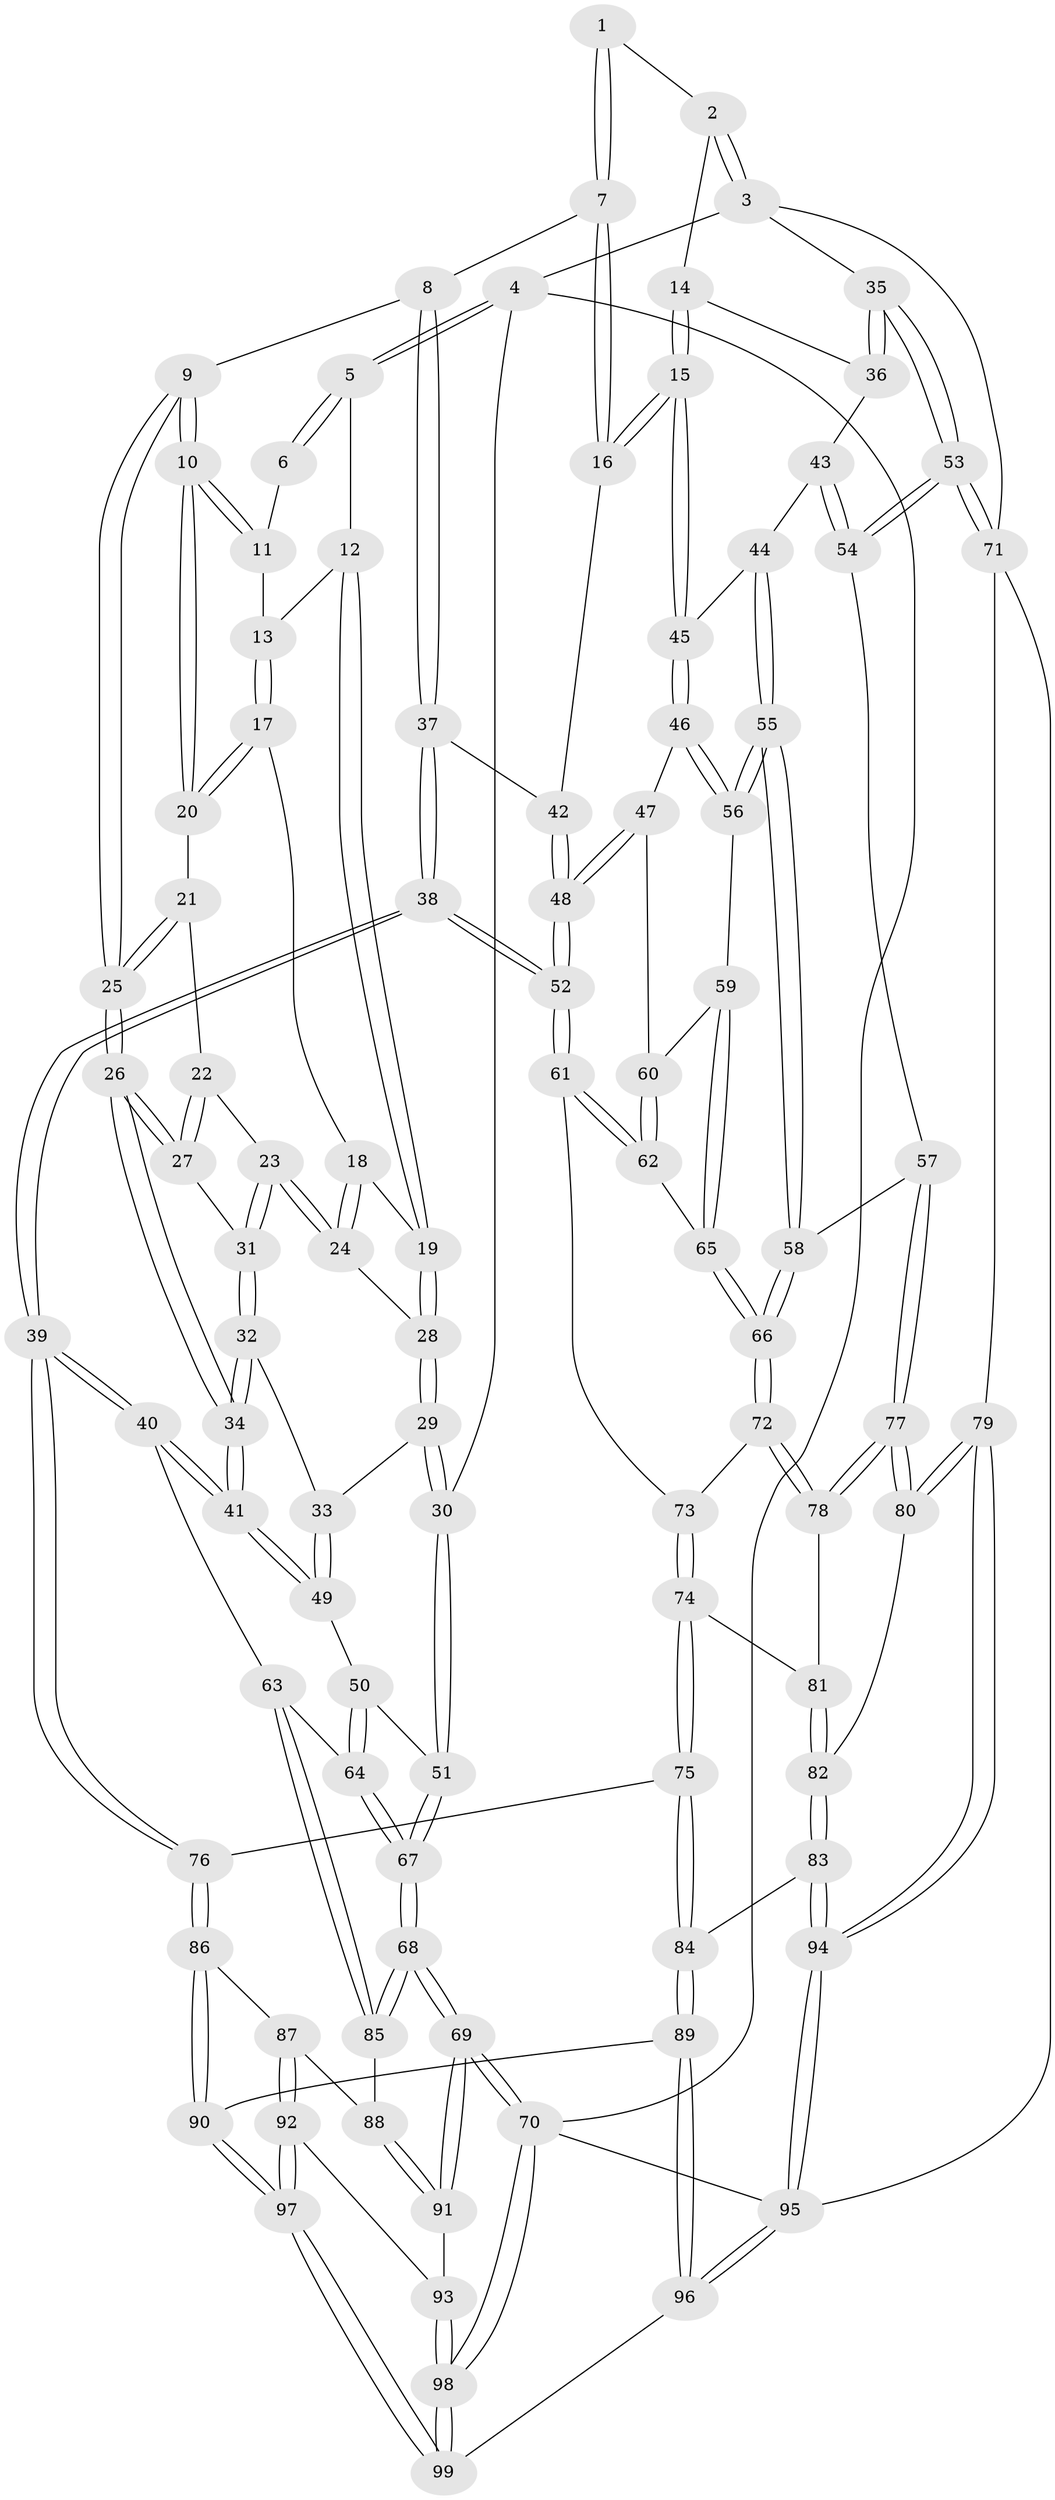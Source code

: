 // coarse degree distribution, {3: 0.15254237288135594, 4: 0.3389830508474576, 7: 0.01694915254237288, 5: 0.4067796610169492, 6: 0.0847457627118644}
// Generated by graph-tools (version 1.1) at 2025/24/03/03/25 07:24:38]
// undirected, 99 vertices, 244 edges
graph export_dot {
graph [start="1"]
  node [color=gray90,style=filled];
  1 [pos="+0.43515085683754606+0"];
  2 [pos="+0.8833992783003565+0"];
  3 [pos="+1+0"];
  4 [pos="+0+0"];
  5 [pos="+0+0"];
  6 [pos="+0.4098181287742578+0"];
  7 [pos="+0.560352682808684+0.14170767240997642"];
  8 [pos="+0.40336709261425274+0.18313570310898397"];
  9 [pos="+0.3797588395150271+0.17319103616807585"];
  10 [pos="+0.35741459661025593+0.09358925299754856"];
  11 [pos="+0.40626466362662506+0"];
  12 [pos="+0.09166282100745943+0.016292812967939087"];
  13 [pos="+0.2105921651104716+0.06923606723742509"];
  14 [pos="+0.7474595934883649+0.11736785315291681"];
  15 [pos="+0.7136736913721385+0.17887341216771036"];
  16 [pos="+0.6170348201624998+0.17431724364964438"];
  17 [pos="+0.2129193956835418+0.07550482141064"];
  18 [pos="+0.20777347051269776+0.08528098765799604"];
  19 [pos="+0.09948806501268143+0.13286527898187567"];
  20 [pos="+0.2495732588622219+0.09814149095860407"];
  21 [pos="+0.24891461294424905+0.1353032757326355"];
  22 [pos="+0.24383751264589848+0.13969173486015654"];
  23 [pos="+0.1755465051849888+0.1716850895310394"];
  24 [pos="+0.17509272825587782+0.17099315544847862"];
  25 [pos="+0.31542445920448275+0.21345434511756248"];
  26 [pos="+0.29119766359525673+0.2372142312730436"];
  27 [pos="+0.23170609026322067+0.20132564478235643"];
  28 [pos="+0.09937520064370216+0.13704355739215668"];
  29 [pos="+0.04298617229106929+0.1890174762160367"];
  30 [pos="+0+0.1305211231213865"];
  31 [pos="+0.17790029764142054+0.17780412458134784"];
  32 [pos="+0.16465384708052178+0.21112002127699486"];
  33 [pos="+0.08804971750209013+0.26839950220526465"];
  34 [pos="+0.2500539115081348+0.3685023060763099"];
  35 [pos="+1+0.034400815211671446"];
  36 [pos="+1+0.17443048573021774"];
  37 [pos="+0.4371692981540379+0.28758673691928127"];
  38 [pos="+0.4019541928559629+0.48420578966583644"];
  39 [pos="+0.36275608950780874+0.5139818097498049"];
  40 [pos="+0.27030257533887586+0.5001191366830585"];
  41 [pos="+0.2466670930330183+0.3913835023164851"];
  42 [pos="+0.5561368239149322+0.26578003487814456"];
  43 [pos="+0.8987489927065643+0.2766783495452286"];
  44 [pos="+0.7621605070948481+0.2571132597647388"];
  45 [pos="+0.7439914818598203+0.2450857156576908"];
  46 [pos="+0.6885159848552475+0.33534103563571593"];
  47 [pos="+0.6808069438834323+0.34386806637543726"];
  48 [pos="+0.5460416197499449+0.3950495188428899"];
  49 [pos="+0.08805605068874577+0.26849754124239583"];
  50 [pos="+0+0.36579868895825934"];
  51 [pos="+0+0.3625984592024331"];
  52 [pos="+0.49851765145131016+0.4543531580790662"];
  53 [pos="+1+0.4081811891635403"];
  54 [pos="+0.9368305211906642+0.34602117763490015"];
  55 [pos="+0.822999252600791+0.43703723473016665"];
  56 [pos="+0.7471983855882989+0.4435732023760964"];
  57 [pos="+0.8676183098796224+0.47759612636751353"];
  58 [pos="+0.8634206661683156+0.47613436357688615"];
  59 [pos="+0.7365601749588737+0.44970382540047177"];
  60 [pos="+0.6777436925362236+0.41745193497133826"];
  61 [pos="+0.5728932515598553+0.4805194982860339"];
  62 [pos="+0.6564646847680199+0.4600990343696234"];
  63 [pos="+0.24196091947697973+0.51513003118769"];
  64 [pos="+0.1867391956556967+0.49654994139709285"];
  65 [pos="+0.7064013596144932+0.4946477232705092"];
  66 [pos="+0.7213474760325455+0.5512655777680424"];
  67 [pos="+0+0.544229288429764"];
  68 [pos="+0+0.5868524186436944"];
  69 [pos="+0+0.9913055275244783"];
  70 [pos="+0+1"];
  71 [pos="+1+0.6891257859402182"];
  72 [pos="+0.713076263374413+0.5700317692810651"];
  73 [pos="+0.614081417193833+0.5282878945127333"];
  74 [pos="+0.5995611511074218+0.6375087973692456"];
  75 [pos="+0.5419097955317964+0.6729856155374404"];
  76 [pos="+0.4465280389126883+0.6603516070637256"];
  77 [pos="+0.9519209389699661+0.5710997072847052"];
  78 [pos="+0.7133437910148231+0.5736633297780933"];
  79 [pos="+1+0.6893537562770726"];
  80 [pos="+1+0.6417640356689303"];
  81 [pos="+0.7126465397270545+0.6140764487556928"];
  82 [pos="+0.7748910067780684+0.7034937297699643"];
  83 [pos="+0.7285711310489658+0.7789426067310811"];
  84 [pos="+0.6736702524517957+0.7954861086154602"];
  85 [pos="+0.17024707970668448+0.6307965288702339"];
  86 [pos="+0.4158887619613818+0.8261030609242731"];
  87 [pos="+0.18282122144298912+0.73635227569722"];
  88 [pos="+0.15270138024153163+0.7090282816332198"];
  89 [pos="+0.6146868977504013+0.8744953341300519"];
  90 [pos="+0.4185843473224867+0.8493414855426126"];
  91 [pos="+0.027715251004829897+0.8343572483069792"];
  92 [pos="+0.273122645067192+0.921983729619534"];
  93 [pos="+0.15377759274306654+0.9176869151062762"];
  94 [pos="+0.8546778121181426+0.9435273624570554"];
  95 [pos="+0.7643844934462795+1"];
  96 [pos="+0.6985179141899521+1"];
  97 [pos="+0.3614471816764314+0.9639892839205221"];
  98 [pos="+0.1203358598111846+1"];
  99 [pos="+0.3815950478989283+1"];
  1 -- 2;
  1 -- 7;
  1 -- 7;
  2 -- 3;
  2 -- 3;
  2 -- 14;
  3 -- 4;
  3 -- 35;
  3 -- 71;
  4 -- 5;
  4 -- 5;
  4 -- 30;
  4 -- 70;
  5 -- 6;
  5 -- 6;
  5 -- 12;
  6 -- 11;
  7 -- 8;
  7 -- 16;
  7 -- 16;
  8 -- 9;
  8 -- 37;
  8 -- 37;
  9 -- 10;
  9 -- 10;
  9 -- 25;
  9 -- 25;
  10 -- 11;
  10 -- 11;
  10 -- 20;
  10 -- 20;
  11 -- 13;
  12 -- 13;
  12 -- 19;
  12 -- 19;
  13 -- 17;
  13 -- 17;
  14 -- 15;
  14 -- 15;
  14 -- 36;
  15 -- 16;
  15 -- 16;
  15 -- 45;
  15 -- 45;
  16 -- 42;
  17 -- 18;
  17 -- 20;
  17 -- 20;
  18 -- 19;
  18 -- 24;
  18 -- 24;
  19 -- 28;
  19 -- 28;
  20 -- 21;
  21 -- 22;
  21 -- 25;
  21 -- 25;
  22 -- 23;
  22 -- 27;
  22 -- 27;
  23 -- 24;
  23 -- 24;
  23 -- 31;
  23 -- 31;
  24 -- 28;
  25 -- 26;
  25 -- 26;
  26 -- 27;
  26 -- 27;
  26 -- 34;
  26 -- 34;
  27 -- 31;
  28 -- 29;
  28 -- 29;
  29 -- 30;
  29 -- 30;
  29 -- 33;
  30 -- 51;
  30 -- 51;
  31 -- 32;
  31 -- 32;
  32 -- 33;
  32 -- 34;
  32 -- 34;
  33 -- 49;
  33 -- 49;
  34 -- 41;
  34 -- 41;
  35 -- 36;
  35 -- 36;
  35 -- 53;
  35 -- 53;
  36 -- 43;
  37 -- 38;
  37 -- 38;
  37 -- 42;
  38 -- 39;
  38 -- 39;
  38 -- 52;
  38 -- 52;
  39 -- 40;
  39 -- 40;
  39 -- 76;
  39 -- 76;
  40 -- 41;
  40 -- 41;
  40 -- 63;
  41 -- 49;
  41 -- 49;
  42 -- 48;
  42 -- 48;
  43 -- 44;
  43 -- 54;
  43 -- 54;
  44 -- 45;
  44 -- 55;
  44 -- 55;
  45 -- 46;
  45 -- 46;
  46 -- 47;
  46 -- 56;
  46 -- 56;
  47 -- 48;
  47 -- 48;
  47 -- 60;
  48 -- 52;
  48 -- 52;
  49 -- 50;
  50 -- 51;
  50 -- 64;
  50 -- 64;
  51 -- 67;
  51 -- 67;
  52 -- 61;
  52 -- 61;
  53 -- 54;
  53 -- 54;
  53 -- 71;
  53 -- 71;
  54 -- 57;
  55 -- 56;
  55 -- 56;
  55 -- 58;
  55 -- 58;
  56 -- 59;
  57 -- 58;
  57 -- 77;
  57 -- 77;
  58 -- 66;
  58 -- 66;
  59 -- 60;
  59 -- 65;
  59 -- 65;
  60 -- 62;
  60 -- 62;
  61 -- 62;
  61 -- 62;
  61 -- 73;
  62 -- 65;
  63 -- 64;
  63 -- 85;
  63 -- 85;
  64 -- 67;
  64 -- 67;
  65 -- 66;
  65 -- 66;
  66 -- 72;
  66 -- 72;
  67 -- 68;
  67 -- 68;
  68 -- 69;
  68 -- 69;
  68 -- 85;
  68 -- 85;
  69 -- 70;
  69 -- 70;
  69 -- 91;
  69 -- 91;
  70 -- 98;
  70 -- 98;
  70 -- 95;
  71 -- 79;
  71 -- 95;
  72 -- 73;
  72 -- 78;
  72 -- 78;
  73 -- 74;
  73 -- 74;
  74 -- 75;
  74 -- 75;
  74 -- 81;
  75 -- 76;
  75 -- 84;
  75 -- 84;
  76 -- 86;
  76 -- 86;
  77 -- 78;
  77 -- 78;
  77 -- 80;
  77 -- 80;
  78 -- 81;
  79 -- 80;
  79 -- 80;
  79 -- 94;
  79 -- 94;
  80 -- 82;
  81 -- 82;
  81 -- 82;
  82 -- 83;
  82 -- 83;
  83 -- 84;
  83 -- 94;
  83 -- 94;
  84 -- 89;
  84 -- 89;
  85 -- 88;
  86 -- 87;
  86 -- 90;
  86 -- 90;
  87 -- 88;
  87 -- 92;
  87 -- 92;
  88 -- 91;
  88 -- 91;
  89 -- 90;
  89 -- 96;
  89 -- 96;
  90 -- 97;
  90 -- 97;
  91 -- 93;
  92 -- 93;
  92 -- 97;
  92 -- 97;
  93 -- 98;
  93 -- 98;
  94 -- 95;
  94 -- 95;
  95 -- 96;
  95 -- 96;
  96 -- 99;
  97 -- 99;
  97 -- 99;
  98 -- 99;
  98 -- 99;
}
